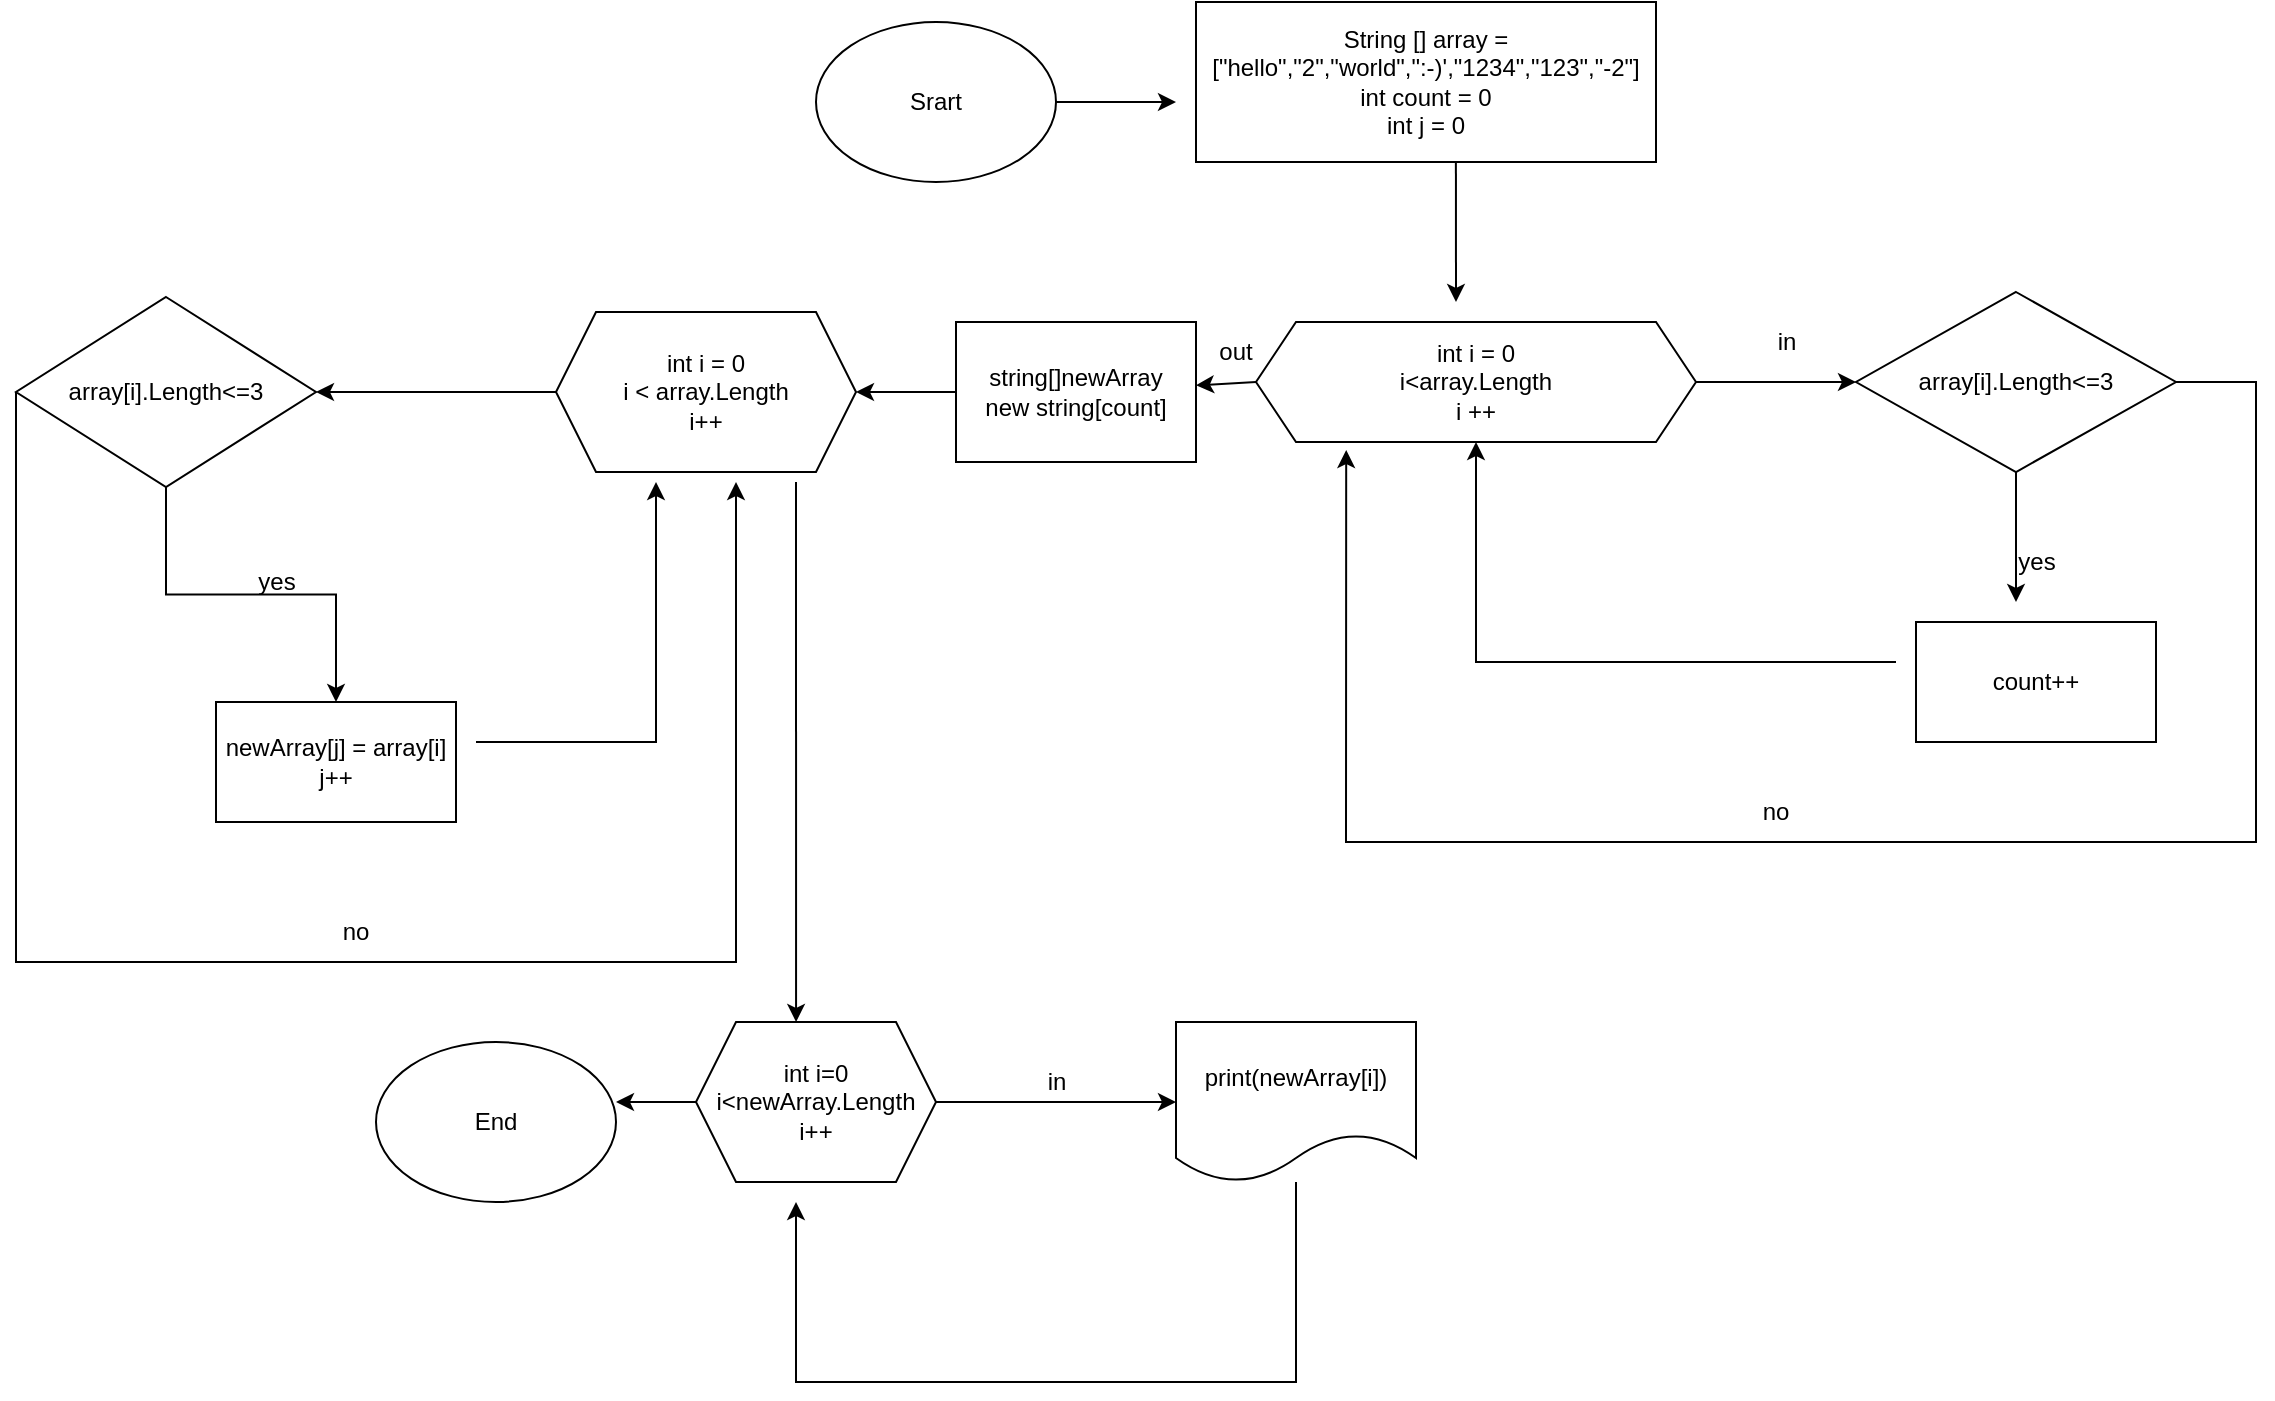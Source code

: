 <mxfile>
    <diagram id="C5RBs43oDa-KdzZeNtuy" name="Page-1">
        <mxGraphModel dx="2755" dy="528" grid="1" gridSize="10" guides="1" tooltips="1" connect="1" arrows="1" fold="1" page="1" pageScale="1" pageWidth="1169" pageHeight="827" math="0" shadow="0">
            <root>
                <mxCell id="WIyWlLk6GJQsqaUBKTNV-0"/>
                <mxCell id="WIyWlLk6GJQsqaUBKTNV-1" parent="WIyWlLk6GJQsqaUBKTNV-0"/>
                <mxCell id="z4L3Vx-RlEoUc3wUf0Nh-0" value="Srart" style="ellipse;whiteSpace=wrap;html=1;" parent="WIyWlLk6GJQsqaUBKTNV-1" vertex="1">
                    <mxGeometry x="90" y="50" width="120" height="80" as="geometry"/>
                </mxCell>
                <mxCell id="z4L3Vx-RlEoUc3wUf0Nh-1" value="" style="endArrow=classic;html=1;rounded=0;exitX=1;exitY=0.5;exitDx=0;exitDy=0;" parent="WIyWlLk6GJQsqaUBKTNV-1" source="z4L3Vx-RlEoUc3wUf0Nh-0" edge="1">
                    <mxGeometry width="50" height="50" relative="1" as="geometry">
                        <mxPoint x="390" y="280" as="sourcePoint"/>
                        <mxPoint x="270" y="90" as="targetPoint"/>
                    </mxGeometry>
                </mxCell>
                <mxCell id="z4L3Vx-RlEoUc3wUf0Nh-4" value="String [] array = [&quot;hello&quot;,&quot;2&quot;,&quot;world&quot;,&quot;:-)',&quot;1234&quot;,&quot;123&quot;,&quot;-2&quot;]&lt;br&gt;int count = 0&lt;br&gt;int j = 0" style="rounded=0;whiteSpace=wrap;html=1;" parent="WIyWlLk6GJQsqaUBKTNV-1" vertex="1">
                    <mxGeometry x="280" y="40" width="230" height="80" as="geometry"/>
                </mxCell>
                <mxCell id="z4L3Vx-RlEoUc3wUf0Nh-7" value="int i = 0&lt;br&gt;i&amp;lt;array.Length&lt;br&gt;i ++" style="shape=hexagon;perimeter=hexagonPerimeter2;whiteSpace=wrap;html=1;fixedSize=1;" parent="WIyWlLk6GJQsqaUBKTNV-1" vertex="1">
                    <mxGeometry x="310" y="200" width="220" height="60" as="geometry"/>
                </mxCell>
                <mxCell id="z4L3Vx-RlEoUc3wUf0Nh-8" value="array[i].Length&amp;lt;=3" style="rhombus;whiteSpace=wrap;html=1;" parent="WIyWlLk6GJQsqaUBKTNV-1" vertex="1">
                    <mxGeometry x="610" y="185" width="160" height="90" as="geometry"/>
                </mxCell>
                <mxCell id="z4L3Vx-RlEoUc3wUf0Nh-9" value="count++" style="rounded=0;whiteSpace=wrap;html=1;" parent="WIyWlLk6GJQsqaUBKTNV-1" vertex="1">
                    <mxGeometry x="640" y="350" width="120" height="60" as="geometry"/>
                </mxCell>
                <mxCell id="z4L3Vx-RlEoUc3wUf0Nh-10" value="" style="endArrow=classic;html=1;rounded=0;exitX=0.5;exitY=1;exitDx=0;exitDy=0;" parent="WIyWlLk6GJQsqaUBKTNV-1" source="z4L3Vx-RlEoUc3wUf0Nh-8" edge="1">
                    <mxGeometry width="50" height="50" relative="1" as="geometry">
                        <mxPoint x="400" y="260" as="sourcePoint"/>
                        <mxPoint x="690" y="340" as="targetPoint"/>
                        <Array as="points"/>
                    </mxGeometry>
                </mxCell>
                <mxCell id="z4L3Vx-RlEoUc3wUf0Nh-11" value="yes" style="text;html=1;align=center;verticalAlign=middle;resizable=0;points=[];autosize=1;strokeColor=none;fillColor=none;" parent="WIyWlLk6GJQsqaUBKTNV-1" vertex="1">
                    <mxGeometry x="680" y="305" width="40" height="30" as="geometry"/>
                </mxCell>
                <mxCell id="z4L3Vx-RlEoUc3wUf0Nh-12" value="" style="endArrow=classic;html=1;rounded=0;entryX=0.5;entryY=1;entryDx=0;entryDy=0;" parent="WIyWlLk6GJQsqaUBKTNV-1" target="z4L3Vx-RlEoUc3wUf0Nh-7" edge="1">
                    <mxGeometry width="50" height="50" relative="1" as="geometry">
                        <mxPoint x="630" y="370" as="sourcePoint"/>
                        <mxPoint x="410" y="370" as="targetPoint"/>
                        <Array as="points">
                            <mxPoint x="420" y="370"/>
                        </Array>
                    </mxGeometry>
                </mxCell>
                <mxCell id="z4L3Vx-RlEoUc3wUf0Nh-13" value="" style="endArrow=classic;html=1;rounded=0;exitX=1;exitY=0.5;exitDx=0;exitDy=0;entryX=0.205;entryY=1.067;entryDx=0;entryDy=0;entryPerimeter=0;" parent="WIyWlLk6GJQsqaUBKTNV-1" source="z4L3Vx-RlEoUc3wUf0Nh-8" target="z4L3Vx-RlEoUc3wUf0Nh-7" edge="1">
                    <mxGeometry width="50" height="50" relative="1" as="geometry">
                        <mxPoint x="400" y="260" as="sourcePoint"/>
                        <mxPoint x="360" y="450" as="targetPoint"/>
                        <Array as="points">
                            <mxPoint x="810" y="230"/>
                            <mxPoint x="810" y="460"/>
                            <mxPoint x="580" y="460"/>
                            <mxPoint x="355" y="460"/>
                        </Array>
                    </mxGeometry>
                </mxCell>
                <mxCell id="z4L3Vx-RlEoUc3wUf0Nh-14" value="no" style="text;html=1;strokeColor=none;fillColor=none;align=center;verticalAlign=middle;whiteSpace=wrap;rounded=0;" parent="WIyWlLk6GJQsqaUBKTNV-1" vertex="1">
                    <mxGeometry x="540" y="430" width="60" height="30" as="geometry"/>
                </mxCell>
                <mxCell id="z4L3Vx-RlEoUc3wUf0Nh-15" value="" style="endArrow=classic;html=1;rounded=0;exitX=0;exitY=0.5;exitDx=0;exitDy=0;" parent="WIyWlLk6GJQsqaUBKTNV-1" source="z4L3Vx-RlEoUc3wUf0Nh-7" target="z4L3Vx-RlEoUc3wUf0Nh-17" edge="1">
                    <mxGeometry width="50" height="50" relative="1" as="geometry">
                        <mxPoint x="300" y="230" as="sourcePoint"/>
                        <mxPoint x="260" y="230" as="targetPoint"/>
                    </mxGeometry>
                </mxCell>
                <mxCell id="z4L3Vx-RlEoUc3wUf0Nh-17" value="string[]newArray&lt;br&gt;new string[count]" style="rounded=0;whiteSpace=wrap;html=1;" parent="WIyWlLk6GJQsqaUBKTNV-1" vertex="1">
                    <mxGeometry x="160" y="200" width="120" height="70" as="geometry"/>
                </mxCell>
                <mxCell id="z4L3Vx-RlEoUc3wUf0Nh-18" value="int i = 0&lt;br&gt;i &amp;lt; array.Length&lt;br&gt;i++" style="shape=hexagon;perimeter=hexagonPerimeter2;whiteSpace=wrap;html=1;fixedSize=1;" parent="WIyWlLk6GJQsqaUBKTNV-1" vertex="1">
                    <mxGeometry x="-40" y="195" width="150" height="80" as="geometry"/>
                </mxCell>
                <mxCell id="z4L3Vx-RlEoUc3wUf0Nh-20" value="int i=0&lt;br&gt;i&amp;lt;newArray.Length&lt;br&gt;i++" style="shape=hexagon;perimeter=hexagonPerimeter2;whiteSpace=wrap;html=1;fixedSize=1;" parent="WIyWlLk6GJQsqaUBKTNV-1" vertex="1">
                    <mxGeometry x="30" y="550" width="120" height="80" as="geometry"/>
                </mxCell>
                <mxCell id="z4L3Vx-RlEoUc3wUf0Nh-21" value="print(newArray[i])" style="shape=document;whiteSpace=wrap;html=1;boundedLbl=1;" parent="WIyWlLk6GJQsqaUBKTNV-1" vertex="1">
                    <mxGeometry x="270" y="550" width="120" height="80" as="geometry"/>
                </mxCell>
                <mxCell id="z4L3Vx-RlEoUc3wUf0Nh-22" value="End" style="ellipse;whiteSpace=wrap;html=1;" parent="WIyWlLk6GJQsqaUBKTNV-1" vertex="1">
                    <mxGeometry x="-130" y="560" width="120" height="80" as="geometry"/>
                </mxCell>
                <mxCell id="z4L3Vx-RlEoUc3wUf0Nh-26" value="" style="edgeStyle=orthogonalEdgeStyle;rounded=0;orthogonalLoop=1;jettySize=auto;html=1;" parent="WIyWlLk6GJQsqaUBKTNV-1" source="z4L3Vx-RlEoUc3wUf0Nh-23" target="z4L3Vx-RlEoUc3wUf0Nh-24" edge="1">
                    <mxGeometry relative="1" as="geometry"/>
                </mxCell>
                <mxCell id="z4L3Vx-RlEoUc3wUf0Nh-23" value="array[i].Length&amp;lt;=3" style="rhombus;whiteSpace=wrap;html=1;" parent="WIyWlLk6GJQsqaUBKTNV-1" vertex="1">
                    <mxGeometry x="-310" y="187.5" width="150" height="95" as="geometry"/>
                </mxCell>
                <mxCell id="z4L3Vx-RlEoUc3wUf0Nh-24" value="newArray[j] = array[i]&lt;br&gt;j++" style="rounded=0;whiteSpace=wrap;html=1;" parent="WIyWlLk6GJQsqaUBKTNV-1" vertex="1">
                    <mxGeometry x="-210" y="390" width="120" height="60" as="geometry"/>
                </mxCell>
                <mxCell id="z4L3Vx-RlEoUc3wUf0Nh-25" value="" style="endArrow=classic;html=1;rounded=0;exitX=0;exitY=0.5;exitDx=0;exitDy=0;" parent="WIyWlLk6GJQsqaUBKTNV-1" source="z4L3Vx-RlEoUc3wUf0Nh-18" target="z4L3Vx-RlEoUc3wUf0Nh-23" edge="1">
                    <mxGeometry width="50" height="50" relative="1" as="geometry">
                        <mxPoint x="-30" y="440" as="sourcePoint"/>
                        <mxPoint x="20" y="390" as="targetPoint"/>
                    </mxGeometry>
                </mxCell>
                <mxCell id="z4L3Vx-RlEoUc3wUf0Nh-27" value="yes" style="text;html=1;align=center;verticalAlign=middle;resizable=0;points=[];autosize=1;strokeColor=none;fillColor=none;" parent="WIyWlLk6GJQsqaUBKTNV-1" vertex="1">
                    <mxGeometry x="-200" y="315" width="40" height="30" as="geometry"/>
                </mxCell>
                <mxCell id="z4L3Vx-RlEoUc3wUf0Nh-28" value="" style="endArrow=classic;html=1;rounded=0;" parent="WIyWlLk6GJQsqaUBKTNV-1" edge="1">
                    <mxGeometry width="50" height="50" relative="1" as="geometry">
                        <mxPoint x="-80" y="410" as="sourcePoint"/>
                        <mxPoint x="10" y="280" as="targetPoint"/>
                        <Array as="points">
                            <mxPoint x="10" y="410"/>
                        </Array>
                    </mxGeometry>
                </mxCell>
                <mxCell id="z4L3Vx-RlEoUc3wUf0Nh-29" value="" style="endArrow=classic;html=1;rounded=0;exitX=0;exitY=0.5;exitDx=0;exitDy=0;" parent="WIyWlLk6GJQsqaUBKTNV-1" source="z4L3Vx-RlEoUc3wUf0Nh-23" edge="1">
                    <mxGeometry width="50" height="50" relative="1" as="geometry">
                        <mxPoint x="-30" y="440" as="sourcePoint"/>
                        <mxPoint x="50" y="280" as="targetPoint"/>
                        <Array as="points">
                            <mxPoint x="-310" y="520"/>
                            <mxPoint x="50" y="520"/>
                        </Array>
                    </mxGeometry>
                </mxCell>
                <mxCell id="z4L3Vx-RlEoUc3wUf0Nh-31" value="no" style="text;html=1;strokeColor=none;fillColor=none;align=center;verticalAlign=middle;whiteSpace=wrap;rounded=0;" parent="WIyWlLk6GJQsqaUBKTNV-1" vertex="1">
                    <mxGeometry x="-170" y="490" width="60" height="30" as="geometry"/>
                </mxCell>
                <mxCell id="z4L3Vx-RlEoUc3wUf0Nh-32" value="" style="endArrow=classic;html=1;rounded=0;entryX=0.417;entryY=0;entryDx=0;entryDy=0;entryPerimeter=0;" parent="WIyWlLk6GJQsqaUBKTNV-1" target="z4L3Vx-RlEoUc3wUf0Nh-20" edge="1">
                    <mxGeometry width="50" height="50" relative="1" as="geometry">
                        <mxPoint x="80" y="280" as="sourcePoint"/>
                        <mxPoint x="80" y="540" as="targetPoint"/>
                    </mxGeometry>
                </mxCell>
                <mxCell id="z4L3Vx-RlEoUc3wUf0Nh-33" value="" style="endArrow=classic;html=1;rounded=0;" parent="WIyWlLk6GJQsqaUBKTNV-1" source="z4L3Vx-RlEoUc3wUf0Nh-21" edge="1">
                    <mxGeometry width="50" height="50" relative="1" as="geometry">
                        <mxPoint x="-30" y="620" as="sourcePoint"/>
                        <mxPoint x="80" y="640" as="targetPoint"/>
                        <Array as="points">
                            <mxPoint x="330" y="730"/>
                            <mxPoint x="80" y="730"/>
                        </Array>
                    </mxGeometry>
                </mxCell>
                <mxCell id="z4L3Vx-RlEoUc3wUf0Nh-34" value="" style="endArrow=classic;html=1;rounded=0;exitX=0;exitY=0.5;exitDx=0;exitDy=0;" parent="WIyWlLk6GJQsqaUBKTNV-1" source="z4L3Vx-RlEoUc3wUf0Nh-20" edge="1">
                    <mxGeometry width="50" height="50" relative="1" as="geometry">
                        <mxPoint x="-20" y="620" as="sourcePoint"/>
                        <mxPoint x="-10" y="590" as="targetPoint"/>
                    </mxGeometry>
                </mxCell>
                <mxCell id="z4L3Vx-RlEoUc3wUf0Nh-35" value="" style="endArrow=classic;html=1;rounded=0;exitX=1;exitY=0.5;exitDx=0;exitDy=0;entryX=0;entryY=0.5;entryDx=0;entryDy=0;" parent="WIyWlLk6GJQsqaUBKTNV-1" source="z4L3Vx-RlEoUc3wUf0Nh-20" target="z4L3Vx-RlEoUc3wUf0Nh-21" edge="1">
                    <mxGeometry width="50" height="50" relative="1" as="geometry">
                        <mxPoint x="-20" y="620" as="sourcePoint"/>
                        <mxPoint x="30" y="570" as="targetPoint"/>
                    </mxGeometry>
                </mxCell>
                <mxCell id="z4L3Vx-RlEoUc3wUf0Nh-36" value="in" style="text;html=1;align=center;verticalAlign=middle;resizable=0;points=[];autosize=1;strokeColor=none;fillColor=none;" parent="WIyWlLk6GJQsqaUBKTNV-1" vertex="1">
                    <mxGeometry x="195" y="565" width="30" height="30" as="geometry"/>
                </mxCell>
                <mxCell id="z4L3Vx-RlEoUc3wUf0Nh-37" value="" style="endArrow=classic;html=1;rounded=0;exitX=0.565;exitY=1;exitDx=0;exitDy=0;exitPerimeter=0;" parent="WIyWlLk6GJQsqaUBKTNV-1" source="z4L3Vx-RlEoUc3wUf0Nh-4" edge="1">
                    <mxGeometry width="50" height="50" relative="1" as="geometry">
                        <mxPoint x="70" y="310" as="sourcePoint"/>
                        <mxPoint x="410" y="190" as="targetPoint"/>
                    </mxGeometry>
                </mxCell>
                <mxCell id="z4L3Vx-RlEoUc3wUf0Nh-38" value="" style="endArrow=classic;html=1;rounded=0;exitX=1;exitY=0.5;exitDx=0;exitDy=0;entryX=0;entryY=0.5;entryDx=0;entryDy=0;" parent="WIyWlLk6GJQsqaUBKTNV-1" source="z4L3Vx-RlEoUc3wUf0Nh-7" target="z4L3Vx-RlEoUc3wUf0Nh-8" edge="1">
                    <mxGeometry width="50" height="50" relative="1" as="geometry">
                        <mxPoint x="370" y="310" as="sourcePoint"/>
                        <mxPoint x="420" y="260" as="targetPoint"/>
                    </mxGeometry>
                </mxCell>
                <mxCell id="z4L3Vx-RlEoUc3wUf0Nh-39" value="in" style="text;html=1;align=center;verticalAlign=middle;resizable=0;points=[];autosize=1;strokeColor=none;fillColor=none;" parent="WIyWlLk6GJQsqaUBKTNV-1" vertex="1">
                    <mxGeometry x="560" y="195" width="30" height="30" as="geometry"/>
                </mxCell>
                <mxCell id="z4L3Vx-RlEoUc3wUf0Nh-40" value="out" style="text;html=1;strokeColor=none;fillColor=none;align=center;verticalAlign=middle;whiteSpace=wrap;rounded=0;" parent="WIyWlLk6GJQsqaUBKTNV-1" vertex="1">
                    <mxGeometry x="270" y="200" width="60" height="30" as="geometry"/>
                </mxCell>
                <mxCell id="z4L3Vx-RlEoUc3wUf0Nh-41" value="" style="endArrow=classic;html=1;rounded=0;entryX=1;entryY=0.5;entryDx=0;entryDy=0;exitX=0;exitY=0.5;exitDx=0;exitDy=0;" parent="WIyWlLk6GJQsqaUBKTNV-1" source="z4L3Vx-RlEoUc3wUf0Nh-17" target="z4L3Vx-RlEoUc3wUf0Nh-18" edge="1">
                    <mxGeometry width="50" height="50" relative="1" as="geometry">
                        <mxPoint x="150" y="235" as="sourcePoint"/>
                        <mxPoint x="420" y="260" as="targetPoint"/>
                    </mxGeometry>
                </mxCell>
            </root>
        </mxGraphModel>
    </diagram>
</mxfile>